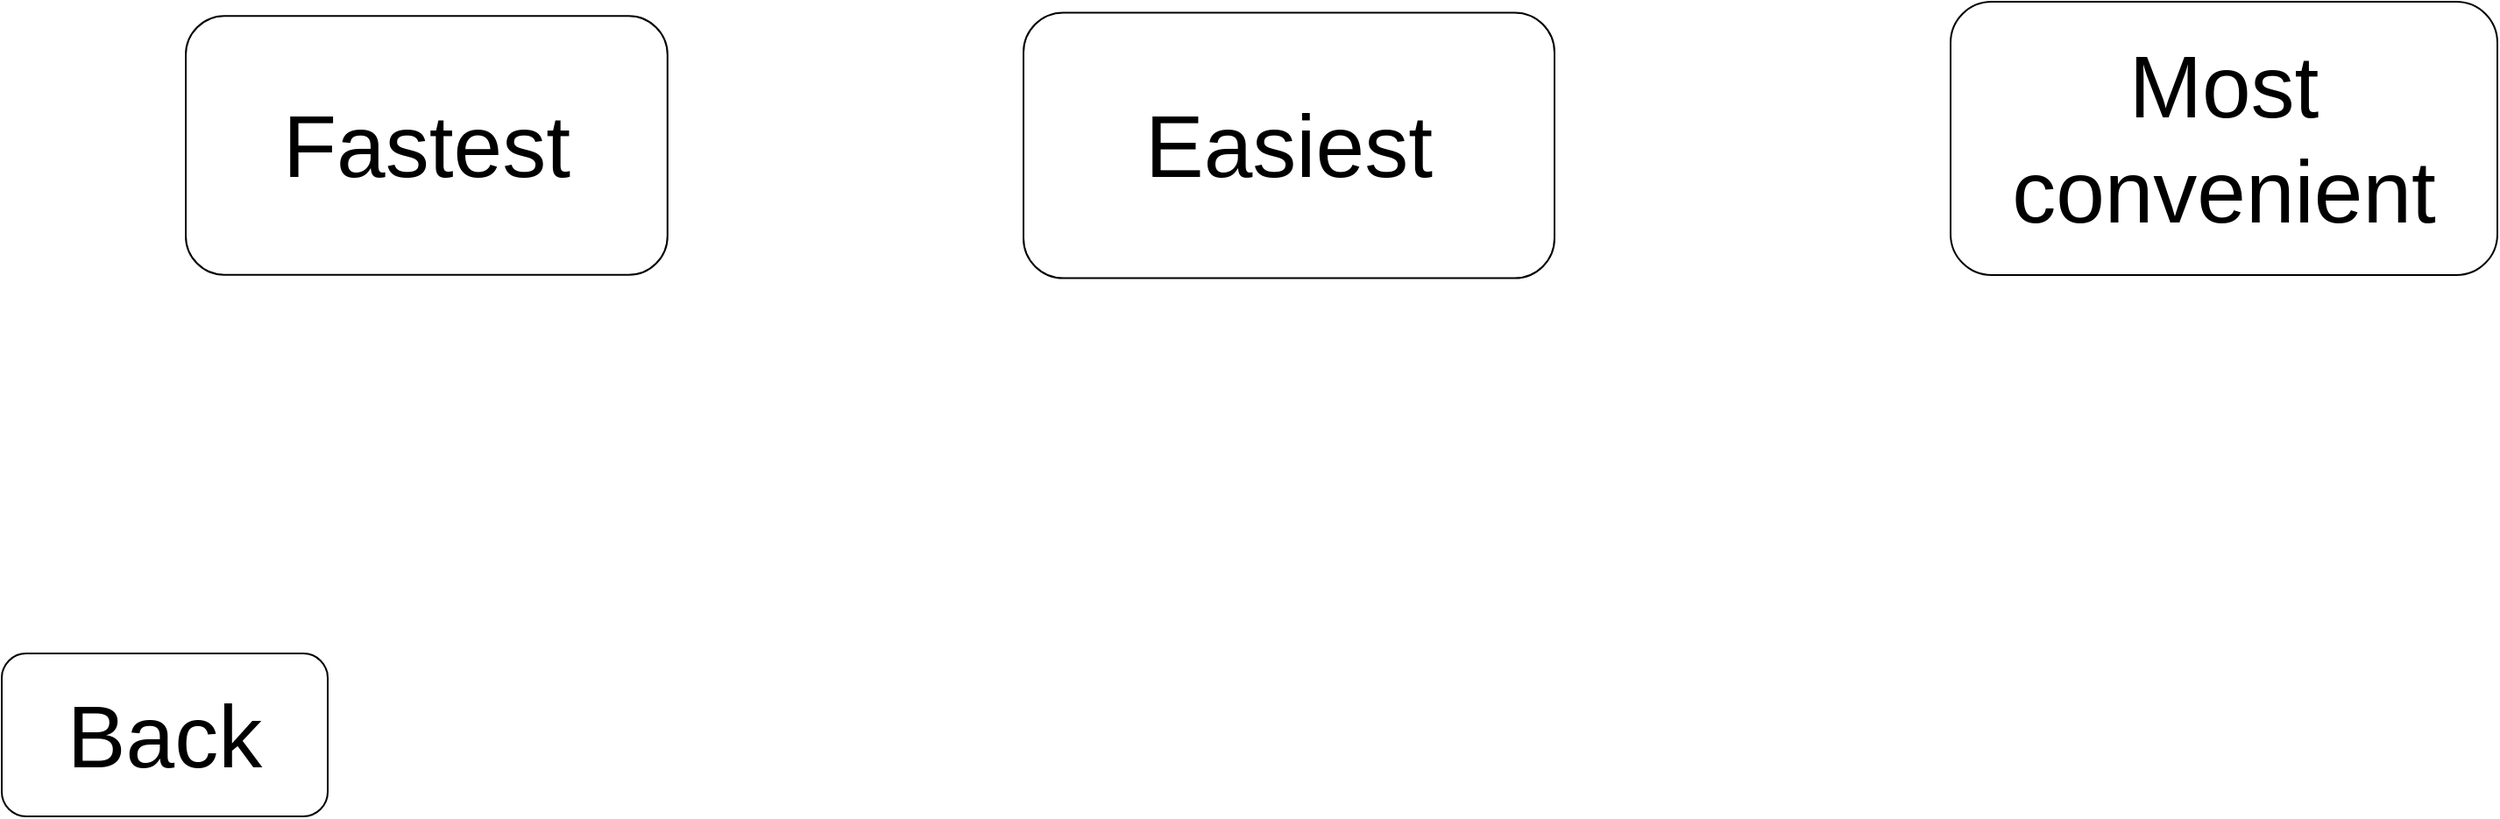 <mxfile version="13.6.6" type="device"><diagram id="7tR3K9H0LuTs-DB2JSwq" name="Page-1"><mxGraphModel dx="2062" dy="1151" grid="0" gridSize="10" guides="1" tooltips="1" connect="1" arrows="1" fold="1" page="1" pageScale="1" pageWidth="1600" pageHeight="900" math="0" shadow="0"><root><mxCell id="0"/><mxCell id="1" parent="0"/><mxCell id="NzG0V9SLSNwQc4TO9fW6-1" value="&lt;font style=&quot;font-size: 50px&quot;&gt;Fastest&lt;/font&gt;" style="rounded=1;whiteSpace=wrap;html=1;" vertex="1" parent="1"><mxGeometry x="171" y="389.13" width="274.88" height="147.75" as="geometry"/></mxCell><mxCell id="NzG0V9SLSNwQc4TO9fW6-2" value="&lt;font style=&quot;font-size: 50px&quot;&gt;Easiest&lt;/font&gt;" style="rounded=1;whiteSpace=wrap;html=1;" vertex="1" parent="1"><mxGeometry x="649" y="387.25" width="303" height="151.5" as="geometry"/></mxCell><mxCell id="NzG0V9SLSNwQc4TO9fW6-3" value="&lt;font style=&quot;font-size: 50px&quot;&gt;Most convenient&lt;br&gt;&lt;/font&gt;" style="rounded=1;whiteSpace=wrap;html=1;" vertex="1" parent="1"><mxGeometry x="1178" y="381" width="312" height="156" as="geometry"/></mxCell><mxCell id="NzG0V9SLSNwQc4TO9fW6-4" value="&lt;font style=&quot;font-size: 50px&quot;&gt;Back&lt;/font&gt;" style="rounded=1;whiteSpace=wrap;html=1;" vertex="1" parent="1"><mxGeometry x="66" y="753" width="186" height="93" as="geometry"/></mxCell></root></mxGraphModel></diagram></mxfile>